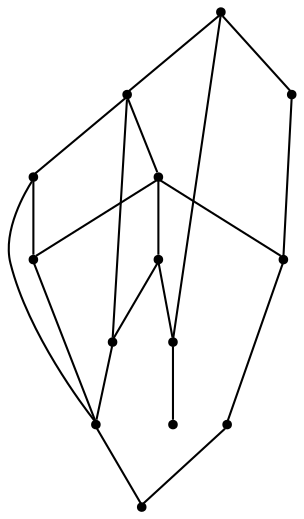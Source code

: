 graph {
  node [shape=point,comment="{\"directed\":false,\"doi\":\"10.1007/978-3-540-31843-9_8\",\"figure\":\"3 (3)\"}"]

  v0 [pos="1440.51796875,2300.6071499415807"]
  v1 [pos="1426.5153297601744,2166.107091449556"]
  v2 [pos="1382.0070494186045,2210.6070609319777"]
  v3 [pos="1360.002961482558,2265.607111794608"]
  v4 [pos="1315.4947129360464,2288.1071499415807"]
  v5 [pos="1315.4947129360464,2199.6071906316847"]
  v6 [pos="1313.9943995276162,2080.1070939926876"]
  v7 [pos="1315.4947129360464,2133.1071626572384"]
  v8 [pos="1293.490625,2232.60718300229"]
  v9 [pos="1315.4947129360464,2332.1071715581984"]
  v10 [pos="1204.974168786337,2166.107091449556"]
  v11 [pos="1249.4824491279069,2188.6071931748165"]
  v12 [pos="1226.9782567223838,2265.607111794608"]
  v13 [pos="1187.470893895349,2295.6071626572384"]

  v1 -- v6 [id="-4",pos="1426.5153297601744,2166.107091449556 1439.5802688953488,2156.086390359061 1439.5802688953488,2156.086390359061 1439.5802688953488,2156.086390359061 1443.2684956395349,2170.5237479436964 1443.2684956395349,2170.5237479436964 1443.2684956395349,2170.5237479436964 1437.6424236918604,2170.5237479436964 1437.6424236918604,2170.5237479436964 1437.6424236918604,2170.5237479436964 1440.4553960755813,2156.4612479436964 1440.4553960755813,2156.4612479436964 1440.4553960755813,2156.4612479436964 1313.9943995276162,2080.1070939926876 1313.9943995276162,2080.1070939926876 1313.9943995276162,2080.1070939926876"]
  v13 -- v6 [id="-5",pos="1187.470893895349,2295.6071626572384 1187.2833030523257,2155.211298806327 1187.2833030523257,2155.211298806327 1187.2833030523257,2155.211298806327 1313.9943995276162,2080.1070939926876 1313.9943995276162,2080.1070939926876 1313.9943995276162,2080.1070939926876"]
  v10 -- v1 [id="-12",pos="1204.974168786337,2166.107091449556 1315.6821765988373,2111.0238801865353 1315.6821765988373,2111.0238801865353 1315.6821765988373,2111.0238801865353 1426.5153297601744,2166.107091449556 1426.5153297601744,2166.107091449556 1426.5153297601744,2166.107091449556"]
  v10 -- v9 [id="-15",pos="1204.974168786337,2166.107091449556 1205.0366460755813,2276.898870014009 1205.0366460755813,2276.898870014009 1205.0366460755813,2276.898870014009 1315.4947129360464,2332.1071715581984 1315.4947129360464,2332.1071715581984 1315.4947129360464,2332.1071715581984"]
  v1 -- v3 [id="-16",pos="1426.5153297601744,2166.107091449556 1426.3278343023255,2232.648890359061 1426.3278343023255,2232.648890359061 1426.3278343023255,2232.648890359061 1360.002961482558,2265.607111794608 1360.002961482558,2265.607111794608 1360.002961482558,2265.607111794608"]
  v12 -- v4 [id="-18",pos="1226.9782567223838,2265.607111794608 1293.6156431686047,2299.023859841483 1293.6156431686047,2299.023859841483 1293.6156431686047,2299.023859841483 1315.4947129360464,2288.1071499415807 1315.4947129360464,2288.1071499415807 1315.4947129360464,2288.1071499415807"]
  v12 -- v10 [id="-19",pos="1226.9782567223838,2265.607111794608 1227.2283248546512,2199.523839496431 1227.2283248546512,2199.523839496431 1227.2283248546512,2199.523839496431 1204.974168786337,2166.107091449556 1204.974168786337,2166.107091449556 1204.974168786337,2166.107091449556"]
  v1 -- v2 [id="-22",pos="1426.5153297601744,2166.107091449556 1382.1320675872093,2166.3362275986447 1382.1320675872093,2166.3362275986447 1382.1320675872093,2166.3362275986447 1382.0070494186045,2210.6070609319777 1382.0070494186045,2210.6070609319777 1382.0070494186045,2210.6070609319777"]
  v11 -- v8 [id="-23",pos="1249.4824491279069,2188.6071931748165 1227.2283248546512,2199.523839496431 1227.2283248546512,2199.523839496431 1227.2283248546512,2199.523839496431 1224.4152252906977,2214.836288633801 1224.4152252906977,2214.836288633801 1224.4152252906977,2214.836288633801 1230.0412972383722,2214.836288633801 1230.0412972383722,2214.836288633801 1230.0412972383722,2214.836288633801 1227.2283248546512,2200.773788633801 1227.2283248546512,2200.773788633801 1227.2283248546512,2200.773788633801 1242.1685683139535,2203.898788633801 1242.1685683139535,2203.898788633801 1242.1685683139535,2203.898788633801 1239.668077761628,2208.898839496431 1239.668077761628,2208.898839496431 1239.668077761628,2208.898839496431 1228.353488372093,2200.0863801865353 1228.353488372093,2200.0863801865353 1228.353488372093,2200.0863801865353 1239.668077761628,2190.211400531587 1239.668077761628,2190.211400531587 1239.668077761628,2190.211400531587 1242.1685683139535,2195.2111970810665 1242.1685683139535,2195.2111970810665 1242.1685683139535,2195.2111970810665 1228.353488372093,2198.961298806327 1228.353488372093,2198.961298806327 1228.353488372093,2198.961298806327 1227.3533430232558,2204.023656390962 1227.3533430232558,2204.023656390962 1227.3533430232558,2204.023656390962 1222.6649709302326,2199.336156390962 1222.6649709302326,2199.336156390962 1222.6649709302326,2199.336156390962 1227.3533430232558,2194.648656390962 1227.3533430232558,2194.648656390962 1227.3533430232558,2194.648656390962 1232.041715116279,2199.336156390962 1232.041715116279,2199.336156390962 1232.041715116279,2199.336156390962 1293.490625,2232.60718300229 1293.490625,2232.60718300229 1293.490625,2232.60718300229"]
  v11 -- v2 [id="-24",pos="1249.4824491279069,2188.6071931748165 1315.6821765988373,2221.648829323905 1315.6821765988373,2221.648829323905 1315.6821765988373,2221.648829323905 1382.0070494186045,2210.6070609319777 1382.0070494186045,2210.6070609319777 1382.0070494186045,2210.6070609319777"]
  v10 -- v11 [id="-25",pos="1204.974168786337,2166.107091449556 1249.3574309593023,2166.3362275986447 1249.3574309593023,2166.3362275986447 1249.3574309593023,2166.3362275986447 1249.4824491279069,2188.6071931748165 1249.4824491279069,2188.6071931748165 1249.4824491279069,2188.6071931748165"]
  v2 -- v8 [id="-26",pos="1382.0070494186045,2210.6070609319777 1315.6821765988373,2243.711258116223 1315.6821765988373,2243.711258116223 1315.6821765988373,2243.711258116223 1293.490625,2232.60718300229 1293.490625,2232.60718300229 1293.490625,2232.60718300229"]
  v9 -- v8 [id="-28",pos="1315.4947129360464,2332.1071715581984 1293.6156431686047,2299.023859841483 1293.6156431686047,2299.023859841483 1293.6156431686047,2299.023859841483 1293.490625,2232.60718300229 1293.490625,2232.60718300229 1293.490625,2232.60718300229"]
  v8 -- v5 [id="-29",pos="1293.490625,2232.60718300229 1315.6821765988373,2221.648829323905 1315.6821765988373,2221.648829323905 1315.6821765988373,2221.648829323905 1315.4947129360464,2199.6071906316847 1315.4947129360464,2199.6071906316847 1315.4947129360464,2199.6071906316847"]
  v3 -- v9 [id="-30",pos="1360.002961482558,2265.607111794608 1360.002961482558,2310.0862275986447 1360.002961482558,2310.0862275986447 1360.002961482558,2310.0862275986447 1315.4947129360464,2332.1071715581984 1315.4947129360464,2332.1071715581984 1315.4947129360464,2332.1071715581984"]
  v3 -- v4 [id="-31",pos="1360.002961482558,2265.607111794608 1315.6821765988373,2243.711258116223 1315.6821765988373,2243.711258116223 1315.6821765988373,2243.711258116223 1315.4947129360464,2288.1071499415807 1315.4947129360464,2288.1071499415807 1315.4947129360464,2288.1071499415807"]
  v6 -- v7 [id="-35",pos="1313.9943995276162,2080.1070939926876 1315.6821765988373,2111.0238801865353 1315.6821765988373,2111.0238801865353 1315.6821765988373,2111.0238801865353 1315.4947129360464,2133.1071626572384 1315.4947129360464,2133.1071626572384 1315.4947129360464,2133.1071626572384"]
  v7 -- v5 [id="-38",pos="1315.4947129360464,2133.1071626572384 1249.3574309593023,2166.3362275986447 1249.3574309593023,2166.3362275986447 1249.3574309593023,2166.3362275986447 1252.1704033430233,2181.6486767360143 1252.1704033430233,2181.6486767360143 1252.1704033430233,2181.6486767360143 1246.5443313953488,2181.6486767360143 1246.5443313953488,2181.6486767360143 1246.5443313953488,2181.6486767360143 1249.3574309593023,2167.5861767360143 1249.3574309593023,2167.5861767360143 1249.3574309593023,2167.5861767360143 1315.4947129360464,2199.6071906316847 1315.4947129360464,2199.6071906316847 1315.4947129360464,2199.6071906316847"]
  v12 -- v13 [id="-21",pos="1226.9782567223838,2265.607111794608 1206.0367914244187,2277.086298806327 1206.0367914244187,2277.086298806327 1206.0367914244187,2277.086298806327 1187.470893895349,2295.6071626572384 1187.470893895349,2295.6071626572384 1187.470893895349,2295.6071626572384"]
  v4 -- v0 [id="-32",pos="1315.4947129360464,2288.1071499415807 1356.7523619186047,2309.4613801865353 1356.7523619186047,2309.4613801865353 1356.7523619186047,2309.4613801865353 1347.5006359011627,2319.4612275986447 1347.5006359011627,2319.4612275986447 1347.5006359011627,2319.4612275986447 1345.0001453488371,2314.398870014009 1345.0001453488371,2314.398870014009 1345.0001453488371,2314.398870014009 1358.8777979651163,2310.6487682887487 1358.8777979651163,2310.6487682887487 1358.8777979651163,2310.6487682887487 1440.51796875,2300.6071499415807 1440.51796875,2300.6071499415807 1440.51796875,2300.6071499415807"]
}